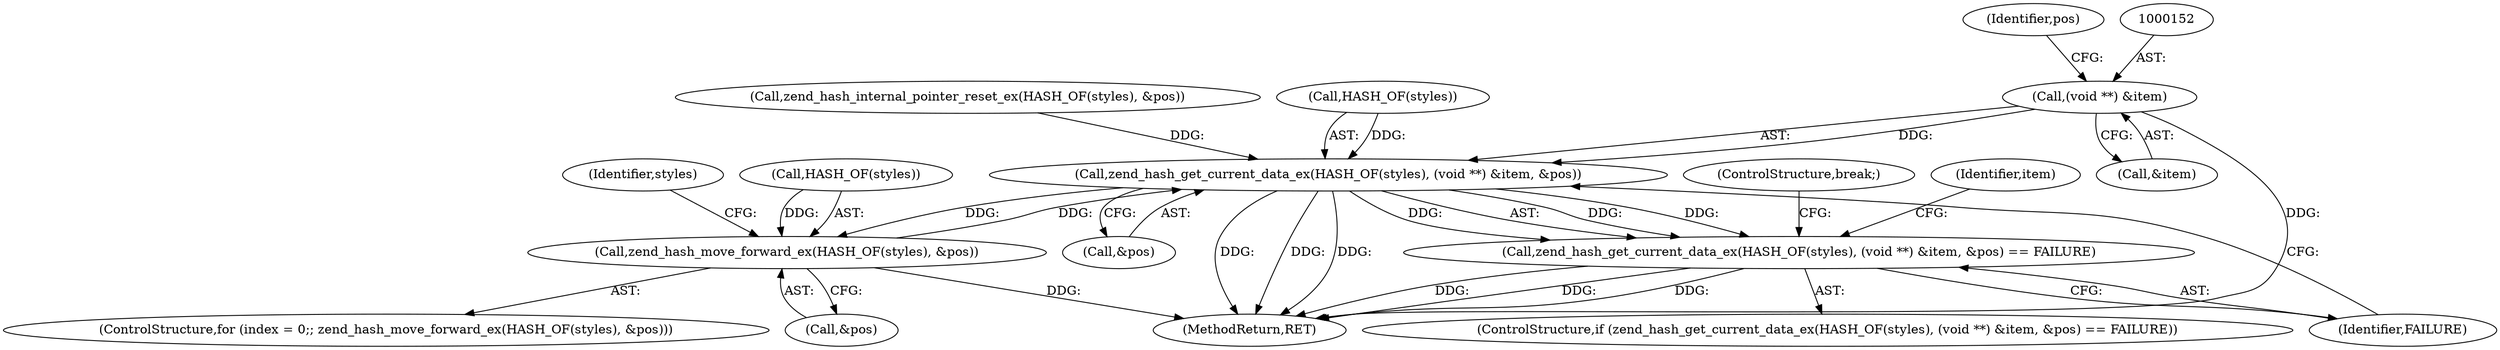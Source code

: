 digraph "0_php-src_2938329ce19cb8c4197dec146c3ec887c6f61d01@pointer" {
"1000151" [label="(Call,(void **) &item)"];
"1000148" [label="(Call,zend_hash_get_current_data_ex(HASH_OF(styles), (void **) &item, &pos))"];
"1000139" [label="(Call,zend_hash_move_forward_ex(HASH_OF(styles), &pos))"];
"1000147" [label="(Call,zend_hash_get_current_data_ex(HASH_OF(styles), (void **) &item, &pos) == FAILURE)"];
"1000148" [label="(Call,zend_hash_get_current_data_ex(HASH_OF(styles), (void **) &item, &pos))"];
"1000140" [label="(Call,HASH_OF(styles))"];
"1000155" [label="(Call,&pos)"];
"1000130" [label="(Call,zend_hash_internal_pointer_reset_ex(HASH_OF(styles), &pos))"];
"1000150" [label="(Identifier,styles)"];
"1000146" [label="(ControlStructure,if (zend_hash_get_current_data_ex(HASH_OF(styles), (void **) &item, &pos) == FAILURE))"];
"1000135" [label="(ControlStructure,for (index = 0;; zend_hash_move_forward_ex(HASH_OF(styles), &pos)))"];
"1000157" [label="(Identifier,FAILURE)"];
"1000139" [label="(Call,zend_hash_move_forward_ex(HASH_OF(styles), &pos))"];
"1000156" [label="(Identifier,pos)"];
"1000176" [label="(MethodReturn,RET)"];
"1000147" [label="(Call,zend_hash_get_current_data_ex(HASH_OF(styles), (void **) &item, &pos) == FAILURE)"];
"1000161" [label="(Identifier,item)"];
"1000142" [label="(Call,&pos)"];
"1000159" [label="(ControlStructure,break;)"];
"1000149" [label="(Call,HASH_OF(styles))"];
"1000153" [label="(Call,&item)"];
"1000151" [label="(Call,(void **) &item)"];
"1000151" -> "1000148"  [label="AST: "];
"1000151" -> "1000153"  [label="CFG: "];
"1000152" -> "1000151"  [label="AST: "];
"1000153" -> "1000151"  [label="AST: "];
"1000156" -> "1000151"  [label="CFG: "];
"1000151" -> "1000176"  [label="DDG: "];
"1000151" -> "1000148"  [label="DDG: "];
"1000148" -> "1000147"  [label="AST: "];
"1000148" -> "1000155"  [label="CFG: "];
"1000149" -> "1000148"  [label="AST: "];
"1000155" -> "1000148"  [label="AST: "];
"1000157" -> "1000148"  [label="CFG: "];
"1000148" -> "1000176"  [label="DDG: "];
"1000148" -> "1000176"  [label="DDG: "];
"1000148" -> "1000176"  [label="DDG: "];
"1000148" -> "1000139"  [label="DDG: "];
"1000148" -> "1000147"  [label="DDG: "];
"1000148" -> "1000147"  [label="DDG: "];
"1000148" -> "1000147"  [label="DDG: "];
"1000149" -> "1000148"  [label="DDG: "];
"1000139" -> "1000148"  [label="DDG: "];
"1000130" -> "1000148"  [label="DDG: "];
"1000139" -> "1000135"  [label="AST: "];
"1000139" -> "1000142"  [label="CFG: "];
"1000140" -> "1000139"  [label="AST: "];
"1000142" -> "1000139"  [label="AST: "];
"1000150" -> "1000139"  [label="CFG: "];
"1000139" -> "1000176"  [label="DDG: "];
"1000140" -> "1000139"  [label="DDG: "];
"1000147" -> "1000146"  [label="AST: "];
"1000147" -> "1000157"  [label="CFG: "];
"1000157" -> "1000147"  [label="AST: "];
"1000159" -> "1000147"  [label="CFG: "];
"1000161" -> "1000147"  [label="CFG: "];
"1000147" -> "1000176"  [label="DDG: "];
"1000147" -> "1000176"  [label="DDG: "];
"1000147" -> "1000176"  [label="DDG: "];
}
